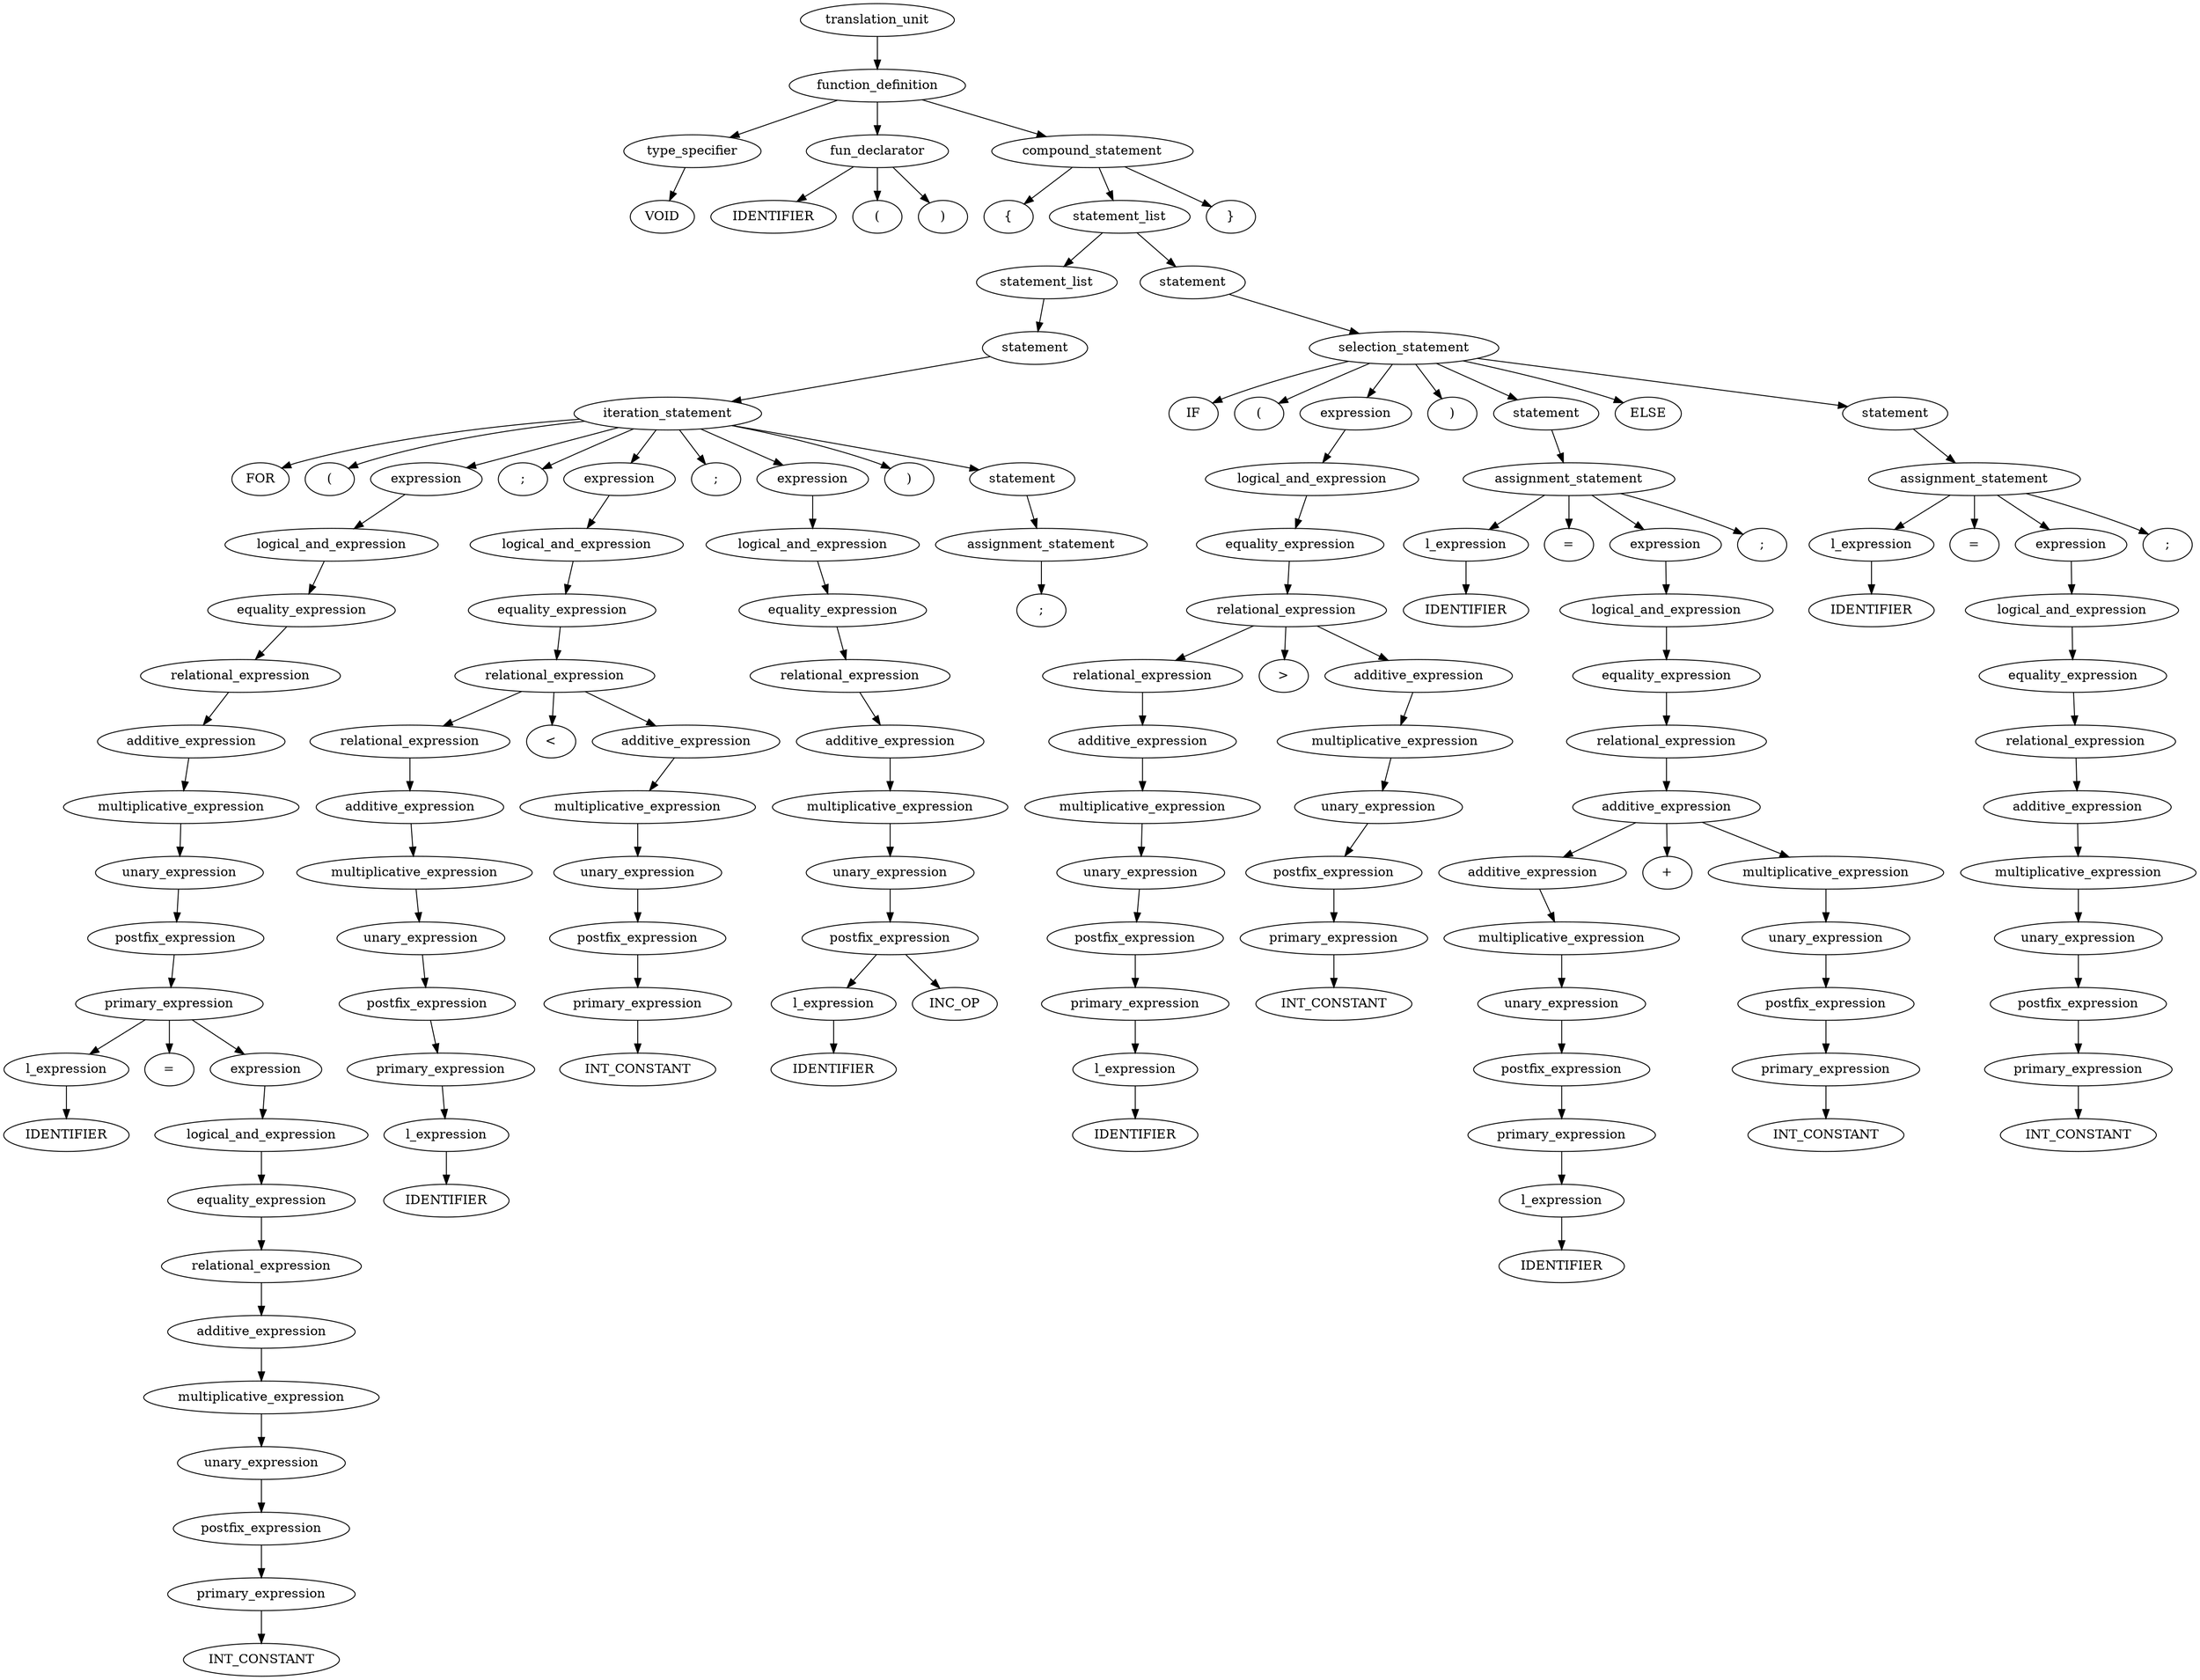 digraph G {ordering=out;

2[label="type_specifier"]
1[label="VOID"]
2 -> 1
6[label="fun_declarator"]
5[label="IDENTIFIER"]
4[label="("]
3[label=")"]
6 -> 5
6 -> 4
6 -> 3


8[label="l_expression"]
7[label="IDENTIFIER"]
8 -> 7
10[label="primary_expression"]
9[label="INT_CONSTANT"]
10 -> 9
11[label="postfix_expression"]
11 -> 10
12[label="unary_expression"]
12 -> 11
13[label="multiplicative_expression"]
13 -> 12
14[label="additive_expression"]
14 -> 13
15[label="relational_expression"]
15 -> 14
16[label="equality_expression"]
16 -> 15
17[label="logical_and_expression"]
17 -> 16
18[label="expression"]
18 -> 17
20[label="primary_expression"]
19[label="="]
20 -> 8
20 -> 19
20 -> 18
21[label="postfix_expression"]
21 -> 20
22[label="unary_expression"]
22 -> 21
23[label="multiplicative_expression"]
23 -> 22
24[label="additive_expression"]
24 -> 23
25[label="relational_expression"]
25 -> 24
26[label="equality_expression"]
26 -> 25
27[label="logical_and_expression"]
27 -> 26
28[label="expression"]
28 -> 27
30[label="l_expression"]
29[label="IDENTIFIER"]
30 -> 29
31[label="primary_expression"]
31 -> 30
32[label="postfix_expression"]
32 -> 31
33[label="unary_expression"]
33 -> 32
34[label="multiplicative_expression"]
34 -> 33
35[label="additive_expression"]
35 -> 34
36[label="relational_expression"]
36 -> 35
38[label="primary_expression"]
37[label="INT_CONSTANT"]
38 -> 37
39[label="postfix_expression"]
39 -> 38
40[label="unary_expression"]
40 -> 39
41[label="multiplicative_expression"]
41 -> 40
42[label="additive_expression"]
42 -> 41
44[label="relational_expression"]
43[label="<"]
44 -> 36
44 -> 43
44 -> 42
45[label="equality_expression"]
45 -> 44
46[label="logical_and_expression"]
46 -> 45
47[label="expression"]
47 -> 46
49[label="l_expression"]
48[label="IDENTIFIER"]
49 -> 48
51[label="postfix_expression"]
50[label="INC_OP"]
51 -> 49
51 -> 50
52[label="unary_expression"]
52 -> 51
53[label="multiplicative_expression"]
53 -> 52
54[label="additive_expression"]
54 -> 53
55[label="relational_expression"]
55 -> 54
56[label="equality_expression"]
56 -> 55
57[label="logical_and_expression"]
57 -> 56
58[label="expression"]
58 -> 57
60[label="assignment_statement"]
59[label=";"]
60 -> 59
61[label="statement"]
61 -> 60
67[label="iteration_statement"]
66[label="FOR"]
65[label="("]
64[label=";"]
63[label=";"]
62[label=")"]
67 -> 66
67 -> 65
67 -> 28
67 -> 64
67 -> 47
67 -> 63
67 -> 58
67 -> 62
67 -> 61
68[label="statement"]
68 -> 67
69[label="statement_list"]
69 -> 68

71[label="l_expression"]
70[label="IDENTIFIER"]
71 -> 70
72[label="primary_expression"]
72 -> 71
73[label="postfix_expression"]
73 -> 72
74[label="unary_expression"]
74 -> 73
75[label="multiplicative_expression"]
75 -> 74
76[label="additive_expression"]
76 -> 75
77[label="relational_expression"]
77 -> 76
79[label="primary_expression"]
78[label="INT_CONSTANT"]
79 -> 78
80[label="postfix_expression"]
80 -> 79
81[label="unary_expression"]
81 -> 80
82[label="multiplicative_expression"]
82 -> 81
83[label="additive_expression"]
83 -> 82
85[label="relational_expression"]
84[label=">"]
85 -> 77
85 -> 84
85 -> 83
86[label="equality_expression"]
86 -> 85
87[label="logical_and_expression"]
87 -> 86
88[label="expression"]
88 -> 87
90[label="l_expression"]
89[label="IDENTIFIER"]
90 -> 89
92[label="l_expression"]
91[label="IDENTIFIER"]
92 -> 91
93[label="primary_expression"]
93 -> 92
94[label="postfix_expression"]
94 -> 93
95[label="unary_expression"]
95 -> 94
96[label="multiplicative_expression"]
96 -> 95
97[label="additive_expression"]
97 -> 96
99[label="primary_expression"]
98[label="INT_CONSTANT"]
99 -> 98
100[label="postfix_expression"]
100 -> 99
101[label="unary_expression"]
101 -> 100
102[label="multiplicative_expression"]
102 -> 101
104[label="additive_expression"]
103[label="+"]
104 -> 97
104 -> 103
104 -> 102
105[label="relational_expression"]
105 -> 104
106[label="equality_expression"]
106 -> 105
107[label="logical_and_expression"]
107 -> 106
108[label="expression"]
108 -> 107
111[label="assignment_statement"]
110[label="="]
109[label=";"]
111 -> 90
111 -> 110
111 -> 108
111 -> 109
112[label="statement"]
112 -> 111
114[label="l_expression"]
113[label="IDENTIFIER"]
114 -> 113
116[label="primary_expression"]
115[label="INT_CONSTANT"]
116 -> 115
117[label="postfix_expression"]
117 -> 116
118[label="unary_expression"]
118 -> 117
119[label="multiplicative_expression"]
119 -> 118
120[label="additive_expression"]
120 -> 119
121[label="relational_expression"]
121 -> 120
122[label="equality_expression"]
122 -> 121
123[label="logical_and_expression"]
123 -> 122
124[label="expression"]
124 -> 123
127[label="assignment_statement"]
126[label="="]
125[label=";"]
127 -> 114
127 -> 126
127 -> 124
127 -> 125
128[label="statement"]
128 -> 127
133[label="selection_statement"]
132[label="IF"]
131[label="("]
130[label=")"]
129[label="ELSE"]
133 -> 132
133 -> 131
133 -> 88
133 -> 130
133 -> 112
133 -> 129
133 -> 128
134[label="statement"]
134 -> 133
135[label="statement_list"]
135 -> 69
135 -> 134

138[label="compound_statement"]
137[label="{"]
136[label="}"]
138 -> 137
138 -> 135
138 -> 136
139[label="function_definition"]
139 -> 2
139 -> 6
139 -> 138
140[label="translation_unit"]
140 -> 139}
